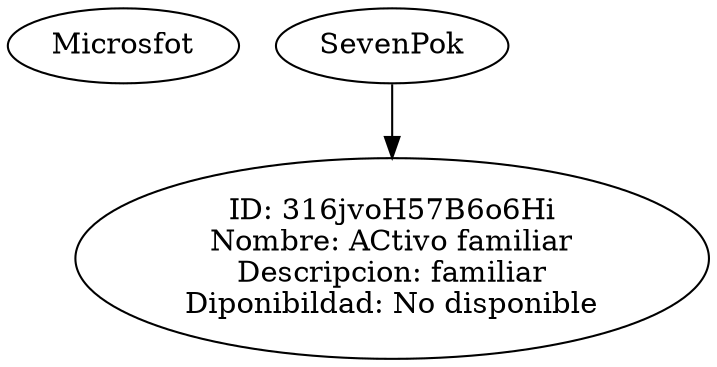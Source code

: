 digraph G {
Microsfot[label="Microsfot"]
SevenPokGuatemalaMicrosfot[label="SevenPok"]
SevenPokGuatemalaMicrosfot->SevenPokGuatemalaMicrosfot_316jvoH57B6o6Hi
SevenPokGuatemalaMicrosfot_316jvoH57B6o6Hi[label="ID: 316jvoH57B6o6Hi"+"\nNombre: ACtivo familiar"+"\nDescripcion: familiar"+"\nDiponibildad: No disponible"]
}